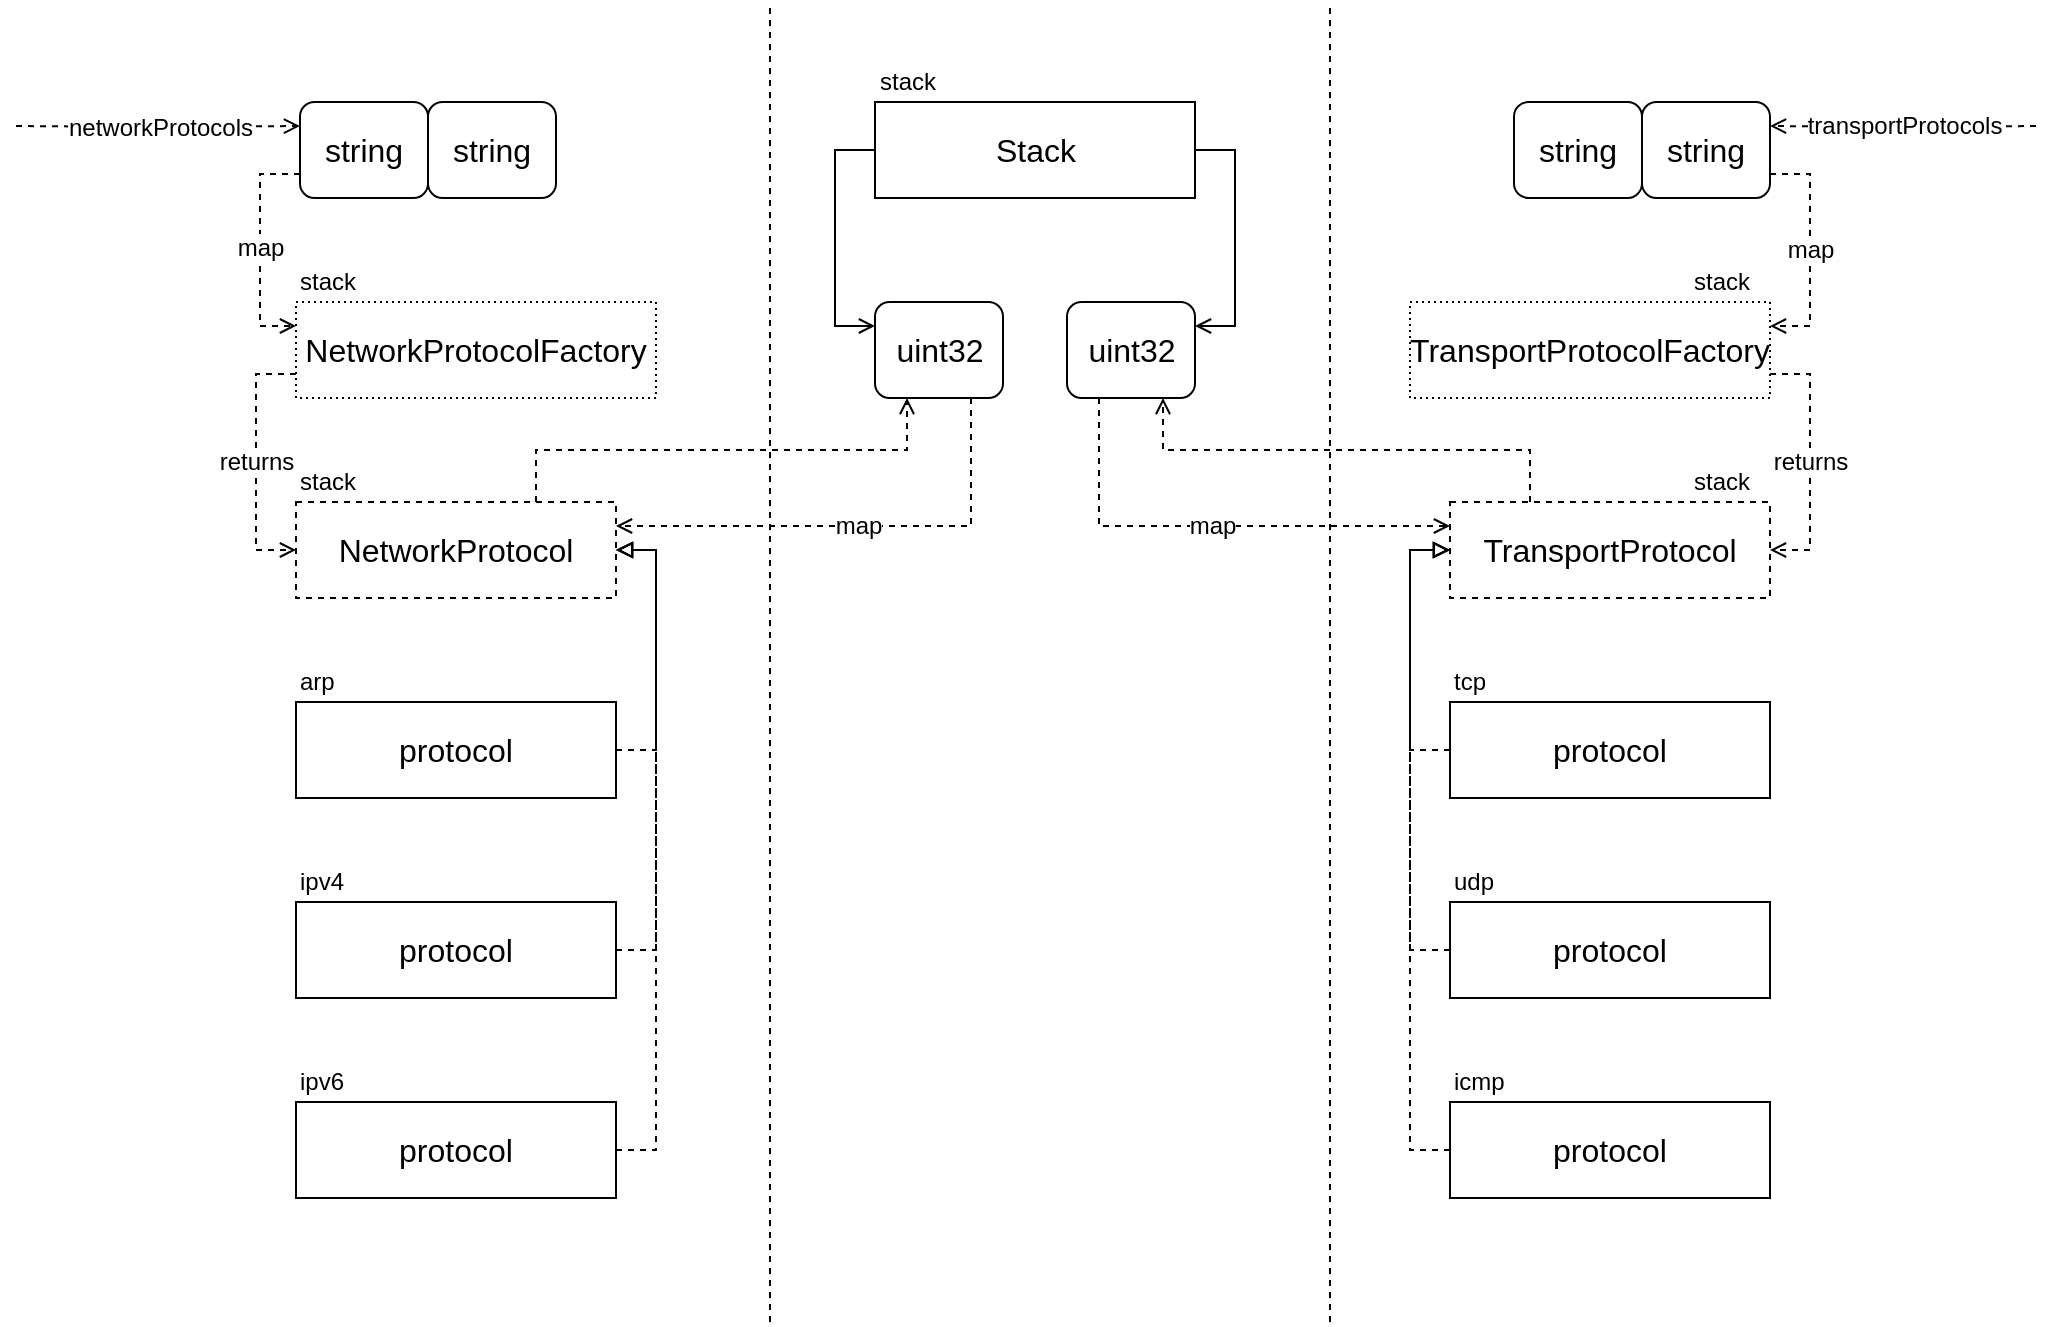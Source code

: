 <mxfile version="11.3.0" type="github" pages="2"><diagram id="cS0lqP3ILx-nDHTSTozG" name="protocol-management"><mxGraphModel grid="1" gridSize="10" guides="1" tooltips="1" connect="1" arrows="1" page="1" fold="1" pageScale="1" pageWidth="827" pageHeight="1169" math="0" shadow="0"><root><mxCell id="0"/><mxCell id="1" parent="0"/><mxCell id="mWLIPIh-VtMrBQBbwADS-49" style="edgeStyle=orthogonalEdgeStyle;rounded=0;orthogonalLoop=1;jettySize=auto;html=1;exitX=0.75;exitY=0;exitDx=0;exitDy=0;entryX=0.25;entryY=1;entryDx=0;entryDy=0;endArrow=open;endFill=0;fontSize=12;dashed=1;" edge="1" parent="1" source="mWLIPIh-VtMrBQBbwADS-1" target="mWLIPIh-VtMrBQBbwADS-45"><mxGeometry relative="1" as="geometry"/></mxCell><mxCell id="mWLIPIh-VtMrBQBbwADS-1" value="NetworkProtocol" style="rounded=0;whiteSpace=wrap;html=1;fontSize=16;dashed=1;" vertex="1" parent="1"><mxGeometry x="210" y="270" width="160" height="48" as="geometry"/></mxCell><mxCell id="mWLIPIh-VtMrBQBbwADS-3" value="returns" style="edgeStyle=orthogonalEdgeStyle;rounded=0;orthogonalLoop=1;jettySize=auto;html=1;exitX=0;exitY=0.75;exitDx=0;exitDy=0;endArrow=open;endFill=0;fontSize=12;dashed=1;entryX=0;entryY=0.5;entryDx=0;entryDy=0;" edge="1" parent="1" source="mWLIPIh-VtMrBQBbwADS-2" target="mWLIPIh-VtMrBQBbwADS-1"><mxGeometry relative="1" as="geometry"/></mxCell><mxCell id="mWLIPIh-VtMrBQBbwADS-2" value="NetworkProtocolFactory" style="rounded=0;whiteSpace=wrap;html=1;fontSize=16;dashed=1;dashPattern=1 2;" vertex="1" parent="1"><mxGeometry x="210" y="170" width="180" height="48" as="geometry"/></mxCell><mxCell id="mWLIPIh-VtMrBQBbwADS-5" value="map" style="edgeStyle=orthogonalEdgeStyle;rounded=0;orthogonalLoop=1;jettySize=auto;html=1;exitX=0;exitY=0.75;exitDx=0;exitDy=0;entryX=0;entryY=0.25;entryDx=0;entryDy=0;dashed=1;endArrow=open;endFill=0;fontSize=12;" edge="1" parent="1" source="mWLIPIh-VtMrBQBbwADS-4" target="mWLIPIh-VtMrBQBbwADS-2"><mxGeometry relative="1" as="geometry"/></mxCell><mxCell id="mWLIPIh-VtMrBQBbwADS-7" value="networkProtocols" style="edgeStyle=orthogonalEdgeStyle;rounded=0;orthogonalLoop=1;jettySize=auto;html=1;dashed=1;endArrow=open;endFill=0;fontSize=12;entryX=0;entryY=0.25;entryDx=0;entryDy=0;" edge="1" parent="1" target="mWLIPIh-VtMrBQBbwADS-4"><mxGeometry relative="1" as="geometry"><mxPoint x="90" y="94" as="targetPoint"/><mxPoint x="70" y="82" as="sourcePoint"/></mxGeometry></mxCell><mxCell id="mWLIPIh-VtMrBQBbwADS-4" value="string" style="rounded=1;whiteSpace=wrap;html=1;fontSize=16;" vertex="1" parent="1"><mxGeometry x="212" y="70" width="64" height="48" as="geometry"/></mxCell><mxCell id="mWLIPIh-VtMrBQBbwADS-6" value="string" style="rounded=1;whiteSpace=wrap;html=1;fontSize=16;" vertex="1" parent="1"><mxGeometry x="276" y="70" width="64" height="48" as="geometry"/></mxCell><mxCell id="mWLIPIh-VtMrBQBbwADS-50" style="edgeStyle=orthogonalEdgeStyle;rounded=0;orthogonalLoop=1;jettySize=auto;html=1;exitX=0.25;exitY=0;exitDx=0;exitDy=0;entryX=0.75;entryY=1;entryDx=0;entryDy=0;endArrow=open;endFill=0;fontSize=12;dashed=1;" edge="1" parent="1" source="mWLIPIh-VtMrBQBbwADS-8" target="mWLIPIh-VtMrBQBbwADS-46"><mxGeometry relative="1" as="geometry"/></mxCell><mxCell id="mWLIPIh-VtMrBQBbwADS-8" value="TransportProtocol" style="rounded=0;whiteSpace=wrap;html=1;fontSize=16;dashed=1;" vertex="1" parent="1"><mxGeometry x="787" y="270" width="160" height="48" as="geometry"/></mxCell><mxCell id="mWLIPIh-VtMrBQBbwADS-9" value="returns" style="edgeStyle=orthogonalEdgeStyle;rounded=0;orthogonalLoop=1;jettySize=auto;html=1;exitX=1;exitY=0.75;exitDx=0;exitDy=0;endArrow=open;endFill=0;fontSize=12;dashed=1;entryX=1;entryY=0.5;entryDx=0;entryDy=0;" edge="1" parent="1" source="mWLIPIh-VtMrBQBbwADS-10" target="mWLIPIh-VtMrBQBbwADS-8"><mxGeometry relative="1" as="geometry"/></mxCell><mxCell id="mWLIPIh-VtMrBQBbwADS-10" value="TransportProtocolFactory" style="rounded=0;whiteSpace=wrap;html=1;fontSize=16;dashed=1;dashPattern=1 2;" vertex="1" parent="1"><mxGeometry x="767" y="170" width="180" height="48" as="geometry"/></mxCell><mxCell id="mWLIPIh-VtMrBQBbwADS-11" value="map" style="edgeStyle=orthogonalEdgeStyle;rounded=0;orthogonalLoop=1;jettySize=auto;html=1;exitX=1;exitY=0.75;exitDx=0;exitDy=0;entryX=1;entryY=0.25;entryDx=0;entryDy=0;dashed=1;endArrow=open;endFill=0;fontSize=12;" edge="1" parent="1" source="mWLIPIh-VtMrBQBbwADS-14" target="mWLIPIh-VtMrBQBbwADS-10"><mxGeometry relative="1" as="geometry"/></mxCell><mxCell id="mWLIPIh-VtMrBQBbwADS-12" value="transportProtocols" style="edgeStyle=orthogonalEdgeStyle;rounded=0;orthogonalLoop=1;jettySize=auto;html=1;dashed=1;endArrow=open;endFill=0;fontSize=12;entryX=1;entryY=0.25;entryDx=0;entryDy=0;" edge="1" parent="1" target="mWLIPIh-VtMrBQBbwADS-14"><mxGeometry relative="1" as="geometry"><mxPoint x="420" y="84" as="targetPoint"/><mxPoint x="1080" y="82" as="sourcePoint"/></mxGeometry></mxCell><mxCell id="mWLIPIh-VtMrBQBbwADS-13" value="string" style="rounded=1;whiteSpace=wrap;html=1;fontSize=16;" vertex="1" parent="1"><mxGeometry x="819" y="70" width="64" height="48" as="geometry"/></mxCell><mxCell id="mWLIPIh-VtMrBQBbwADS-14" value="string" style="rounded=1;whiteSpace=wrap;html=1;fontSize=16;" vertex="1" parent="1"><mxGeometry x="883" y="70" width="64" height="48" as="geometry"/></mxCell><mxCell id="mWLIPIh-VtMrBQBbwADS-18" style="edgeStyle=orthogonalEdgeStyle;rounded=0;orthogonalLoop=1;jettySize=auto;html=1;exitX=1;exitY=0.5;exitDx=0;exitDy=0;entryX=1;entryY=0.5;entryDx=0;entryDy=0;dashed=1;endArrow=block;endFill=0;fontSize=12;" edge="1" parent="1" source="mWLIPIh-VtMrBQBbwADS-15" target="mWLIPIh-VtMrBQBbwADS-1"><mxGeometry relative="1" as="geometry"/></mxCell><mxCell id="mWLIPIh-VtMrBQBbwADS-15" value="protocol" style="rounded=0;whiteSpace=wrap;html=1;fontSize=16;" vertex="1" parent="1"><mxGeometry x="210" y="370" width="160" height="48" as="geometry"/></mxCell><mxCell id="mWLIPIh-VtMrBQBbwADS-20" style="edgeStyle=orthogonalEdgeStyle;rounded=0;orthogonalLoop=1;jettySize=auto;html=1;exitX=1;exitY=0.5;exitDx=0;exitDy=0;entryX=1;entryY=0.5;entryDx=0;entryDy=0;dashed=1;endArrow=block;endFill=0;fontSize=12;" edge="1" parent="1" source="mWLIPIh-VtMrBQBbwADS-16" target="mWLIPIh-VtMrBQBbwADS-1"><mxGeometry relative="1" as="geometry"/></mxCell><mxCell id="mWLIPIh-VtMrBQBbwADS-16" value="protocol" style="rounded=0;whiteSpace=wrap;html=1;fontSize=16;" vertex="1" parent="1"><mxGeometry x="210" y="470" width="160" height="48" as="geometry"/></mxCell><mxCell id="mWLIPIh-VtMrBQBbwADS-21" style="edgeStyle=orthogonalEdgeStyle;rounded=0;orthogonalLoop=1;jettySize=auto;html=1;exitX=1;exitY=0.5;exitDx=0;exitDy=0;entryX=1;entryY=0.5;entryDx=0;entryDy=0;dashed=1;endArrow=block;endFill=0;fontSize=12;" edge="1" parent="1" source="mWLIPIh-VtMrBQBbwADS-17" target="mWLIPIh-VtMrBQBbwADS-1"><mxGeometry relative="1" as="geometry"/></mxCell><mxCell id="mWLIPIh-VtMrBQBbwADS-17" value="protocol" style="rounded=0;whiteSpace=wrap;html=1;fontSize=16;" vertex="1" parent="1"><mxGeometry x="210" y="570" width="160" height="48" as="geometry"/></mxCell><mxCell id="mWLIPIh-VtMrBQBbwADS-23" value="stack" style="text;html=1;resizable=0;points=[];autosize=1;align=left;verticalAlign=top;spacingTop=-4;fontSize=12;" vertex="1" parent="1"><mxGeometry x="210" y="250" width="40" height="20" as="geometry"/></mxCell><mxCell id="mWLIPIh-VtMrBQBbwADS-25" value="stack" style="text;html=1;resizable=0;points=[];autosize=1;align=left;verticalAlign=top;spacingTop=-4;fontSize=12;" vertex="1" parent="1"><mxGeometry x="907" y="250" width="40" height="20" as="geometry"/></mxCell><mxCell id="mWLIPIh-VtMrBQBbwADS-26" value="arp" style="text;html=1;resizable=0;points=[];autosize=1;align=left;verticalAlign=top;spacingTop=-4;fontSize=12;" vertex="1" parent="1"><mxGeometry x="210" y="350" width="30" height="20" as="geometry"/></mxCell><mxCell id="mWLIPIh-VtMrBQBbwADS-27" value="ipv4" style="text;html=1;resizable=0;points=[];autosize=1;align=left;verticalAlign=top;spacingTop=-4;fontSize=12;" vertex="1" parent="1"><mxGeometry x="210" y="450" width="40" height="20" as="geometry"/></mxCell><mxCell id="mWLIPIh-VtMrBQBbwADS-28" value="ipv6" style="text;html=1;resizable=0;points=[];autosize=1;align=left;verticalAlign=top;spacingTop=-4;fontSize=12;" vertex="1" parent="1"><mxGeometry x="210" y="550" width="40" height="20" as="geometry"/></mxCell><mxCell id="mWLIPIh-VtMrBQBbwADS-36" style="edgeStyle=orthogonalEdgeStyle;rounded=0;orthogonalLoop=1;jettySize=auto;html=1;exitX=0;exitY=0.5;exitDx=0;exitDy=0;entryX=0;entryY=0.5;entryDx=0;entryDy=0;dashed=1;endArrow=block;endFill=0;fontSize=12;" edge="1" parent="1" source="mWLIPIh-VtMrBQBbwADS-29" target="mWLIPIh-VtMrBQBbwADS-8"><mxGeometry relative="1" as="geometry"/></mxCell><mxCell id="mWLIPIh-VtMrBQBbwADS-29" value="protocol" style="rounded=0;whiteSpace=wrap;html=1;fontSize=16;" vertex="1" parent="1"><mxGeometry x="787" y="370" width="160" height="48" as="geometry"/></mxCell><mxCell id="mWLIPIh-VtMrBQBbwADS-37" style="edgeStyle=orthogonalEdgeStyle;rounded=0;orthogonalLoop=1;jettySize=auto;html=1;exitX=0;exitY=0.5;exitDx=0;exitDy=0;entryX=0;entryY=0.5;entryDx=0;entryDy=0;dashed=1;endArrow=block;endFill=0;fontSize=12;" edge="1" parent="1" source="mWLIPIh-VtMrBQBbwADS-30" target="mWLIPIh-VtMrBQBbwADS-8"><mxGeometry relative="1" as="geometry"/></mxCell><mxCell id="mWLIPIh-VtMrBQBbwADS-30" value="protocol" style="rounded=0;whiteSpace=wrap;html=1;fontSize=16;" vertex="1" parent="1"><mxGeometry x="787" y="470" width="160" height="48" as="geometry"/></mxCell><mxCell id="mWLIPIh-VtMrBQBbwADS-38" style="edgeStyle=orthogonalEdgeStyle;rounded=0;orthogonalLoop=1;jettySize=auto;html=1;exitX=0;exitY=0.5;exitDx=0;exitDy=0;entryX=0;entryY=0.5;entryDx=0;entryDy=0;dashed=1;endArrow=block;endFill=0;fontSize=12;" edge="1" parent="1" source="mWLIPIh-VtMrBQBbwADS-31" target="mWLIPIh-VtMrBQBbwADS-8"><mxGeometry relative="1" as="geometry"/></mxCell><mxCell id="mWLIPIh-VtMrBQBbwADS-31" value="protocol" style="rounded=0;whiteSpace=wrap;html=1;fontSize=16;" vertex="1" parent="1"><mxGeometry x="787" y="570" width="160" height="48" as="geometry"/></mxCell><mxCell id="mWLIPIh-VtMrBQBbwADS-33" value="tcp" style="text;html=1;resizable=0;points=[];autosize=1;align=left;verticalAlign=top;spacingTop=-4;fontSize=12;" vertex="1" parent="1"><mxGeometry x="787" y="350" width="30" height="20" as="geometry"/></mxCell><mxCell id="mWLIPIh-VtMrBQBbwADS-34" value="udp" style="text;html=1;resizable=0;points=[];autosize=1;align=left;verticalAlign=top;spacingTop=-4;fontSize=12;" vertex="1" parent="1"><mxGeometry x="787" y="450" width="40" height="20" as="geometry"/></mxCell><mxCell id="mWLIPIh-VtMrBQBbwADS-35" value="icmp" style="text;html=1;resizable=0;points=[];autosize=1;align=left;verticalAlign=top;spacingTop=-4;fontSize=12;" vertex="1" parent="1"><mxGeometry x="787" y="550" width="40" height="20" as="geometry"/></mxCell><mxCell id="mWLIPIh-VtMrBQBbwADS-47" style="edgeStyle=orthogonalEdgeStyle;rounded=0;orthogonalLoop=1;jettySize=auto;html=1;exitX=0;exitY=0.5;exitDx=0;exitDy=0;entryX=0;entryY=0.25;entryDx=0;entryDy=0;endArrow=open;endFill=0;fontSize=12;" edge="1" parent="1" source="mWLIPIh-VtMrBQBbwADS-39" target="mWLIPIh-VtMrBQBbwADS-45"><mxGeometry relative="1" as="geometry"/></mxCell><mxCell id="mWLIPIh-VtMrBQBbwADS-48" style="edgeStyle=orthogonalEdgeStyle;rounded=0;orthogonalLoop=1;jettySize=auto;html=1;exitX=1;exitY=0.5;exitDx=0;exitDy=0;entryX=1;entryY=0.25;entryDx=0;entryDy=0;endArrow=open;endFill=0;fontSize=12;" edge="1" parent="1" source="mWLIPIh-VtMrBQBbwADS-39" target="mWLIPIh-VtMrBQBbwADS-46"><mxGeometry relative="1" as="geometry"/></mxCell><mxCell id="mWLIPIh-VtMrBQBbwADS-39" value="Stack" style="rounded=0;whiteSpace=wrap;html=1;fontSize=16;" vertex="1" parent="1"><mxGeometry x="499.5" y="70" width="160" height="48" as="geometry"/></mxCell><mxCell id="mWLIPIh-VtMrBQBbwADS-40" value="stack" style="text;html=1;resizable=0;points=[];autosize=1;align=left;verticalAlign=top;spacingTop=-4;fontSize=12;" vertex="1" parent="1"><mxGeometry x="210" y="150" width="40" height="20" as="geometry"/></mxCell><mxCell id="mWLIPIh-VtMrBQBbwADS-41" value="stack" style="text;html=1;resizable=0;points=[];autosize=1;align=left;verticalAlign=top;spacingTop=-4;fontSize=12;" vertex="1" parent="1"><mxGeometry x="907" y="150" width="40" height="20" as="geometry"/></mxCell><mxCell id="mWLIPIh-VtMrBQBbwADS-42" value="stack" style="text;html=1;resizable=0;points=[];autosize=1;align=left;verticalAlign=top;spacingTop=-4;fontSize=12;" vertex="1" parent="1"><mxGeometry x="499.5" y="50" width="40" height="20" as="geometry"/></mxCell><mxCell id="mWLIPIh-VtMrBQBbwADS-43" value="" style="endArrow=none;dashed=1;html=1;fontSize=12;" edge="1" parent="1"><mxGeometry width="50" height="50" relative="1" as="geometry"><mxPoint x="447" y="680" as="sourcePoint"/><mxPoint x="447" y="20" as="targetPoint"/></mxGeometry></mxCell><mxCell id="mWLIPIh-VtMrBQBbwADS-44" value="" style="endArrow=none;dashed=1;html=1;fontSize=12;" edge="1" parent="1"><mxGeometry width="50" height="50" relative="1" as="geometry"><mxPoint x="727" y="680" as="sourcePoint"/><mxPoint x="727" y="20" as="targetPoint"/></mxGeometry></mxCell><mxCell id="mWLIPIh-VtMrBQBbwADS-51" value="map" style="edgeStyle=orthogonalEdgeStyle;rounded=0;orthogonalLoop=1;jettySize=auto;html=1;exitX=0.75;exitY=1;exitDx=0;exitDy=0;entryX=1;entryY=0.25;entryDx=0;entryDy=0;dashed=1;endArrow=open;endFill=0;fontSize=12;" edge="1" parent="1" source="mWLIPIh-VtMrBQBbwADS-45" target="mWLIPIh-VtMrBQBbwADS-1"><mxGeometry relative="1" as="geometry"/></mxCell><mxCell id="mWLIPIh-VtMrBQBbwADS-45" value="uint32" style="rounded=1;whiteSpace=wrap;html=1;fontSize=16;" vertex="1" parent="1"><mxGeometry x="499.5" y="170" width="64" height="48" as="geometry"/></mxCell><mxCell id="mWLIPIh-VtMrBQBbwADS-52" value="map" style="edgeStyle=orthogonalEdgeStyle;rounded=0;orthogonalLoop=1;jettySize=auto;html=1;exitX=0.25;exitY=1;exitDx=0;exitDy=0;entryX=0;entryY=0.25;entryDx=0;entryDy=0;dashed=1;endArrow=open;endFill=0;fontSize=12;" edge="1" parent="1" source="mWLIPIh-VtMrBQBbwADS-46" target="mWLIPIh-VtMrBQBbwADS-8"><mxGeometry relative="1" as="geometry"/></mxCell><mxCell id="mWLIPIh-VtMrBQBbwADS-46" value="uint32" style="rounded=1;whiteSpace=wrap;html=1;fontSize=16;" vertex="1" parent="1"><mxGeometry x="595.5" y="170" width="64" height="48" as="geometry"/></mxCell></root></mxGraphModel></diagram><diagram id="BV10DFAQzazbZPG0z7r7" name="nic"><mxGraphModel dx="906" dy="546" grid="1" gridSize="10" guides="1" tooltips="1" connect="1" arrows="1" fold="1" page="1" pageScale="1" pageWidth="827" pageHeight="1169" math="0" shadow="0"><root><mxCell id="G5g5UIsqPXC1rWWUJuq0-0"/><mxCell id="G5g5UIsqPXC1rWWUJuq0-1" parent="G5g5UIsqPXC1rWWUJuq0-0"/><mxCell id="F69gN5CxKPWDfX4fge-2-3" value="nics" style="edgeStyle=orthogonalEdgeStyle;rounded=0;orthogonalLoop=1;jettySize=auto;html=1;exitX=1;exitY=0.5;exitDx=0;exitDy=0;entryX=0;entryY=0.5;entryDx=0;entryDy=0;endArrow=open;endFill=0;fontSize=12;" edge="1" parent="G5g5UIsqPXC1rWWUJuq0-1" source="F69gN5CxKPWDfX4fge-2-0" target="F69gN5CxKPWDfX4fge-2-2"><mxGeometry relative="1" as="geometry"/></mxCell><mxCell id="F69gN5CxKPWDfX4fge-2-0" value="Stack" style="rounded=0;whiteSpace=wrap;html=1;fontSize=16;" vertex="1" parent="G5g5UIsqPXC1rWWUJuq0-1"><mxGeometry x="171" y="108" width="160" height="48" as="geometry"/></mxCell><mxCell id="F69gN5CxKPWDfX4fge-2-6" value="stack" style="edgeStyle=orthogonalEdgeStyle;rounded=0;orthogonalLoop=1;jettySize=auto;html=1;entryX=0;entryY=0.5;entryDx=0;entryDy=0;endArrow=open;endFill=0;fontSize=12;exitX=0;exitY=0.5;exitDx=0;exitDy=0;" edge="1" parent="G5g5UIsqPXC1rWWUJuq0-1" source="F69gN5CxKPWDfX4fge-2-1" target="F69gN5CxKPWDfX4fge-2-0"><mxGeometry relative="1" as="geometry"><mxPoint x="171" y="270" as="sourcePoint"/></mxGeometry></mxCell><mxCell id="F69gN5CxKPWDfX4fge-2-9" value="linkEP" style="edgeStyle=orthogonalEdgeStyle;rounded=0;orthogonalLoop=1;jettySize=auto;html=1;exitX=0.25;exitY=1;exitDx=0;exitDy=0;entryX=0.25;entryY=0;entryDx=0;entryDy=0;endArrow=open;endFill=0;fontSize=12;" edge="1" parent="G5g5UIsqPXC1rWWUJuq0-1" source="F69gN5CxKPWDfX4fge-2-1" target="F69gN5CxKPWDfX4fge-2-8"><mxGeometry relative="1" as="geometry"/></mxCell><mxCell id="F69gN5CxKPWDfX4fge-2-1" value="NIC" style="rounded=0;whiteSpace=wrap;html=1;fontSize=16;" vertex="1" parent="G5g5UIsqPXC1rWWUJuq0-1"><mxGeometry x="171" y="258" width="160" height="48" as="geometry"/></mxCell><mxCell id="F69gN5CxKPWDfX4fge-2-5" value="map" style="edgeStyle=orthogonalEdgeStyle;rounded=0;orthogonalLoop=1;jettySize=auto;html=1;exitX=0;exitY=0.75;exitDx=0;exitDy=0;entryX=1;entryY=0.25;entryDx=0;entryDy=0;endArrow=open;endFill=0;fontSize=12;dashed=1;" edge="1" parent="G5g5UIsqPXC1rWWUJuq0-1" source="F69gN5CxKPWDfX4fge-2-2" target="F69gN5CxKPWDfX4fge-2-1"><mxGeometry relative="1" as="geometry"/></mxCell><mxCell id="F69gN5CxKPWDfX4fge-2-2" value="uint32" style="rounded=1;whiteSpace=wrap;html=1;fontSize=16;fontStyle=3" vertex="1" parent="G5g5UIsqPXC1rWWUJuq0-1"><mxGeometry x="461" y="108" width="64" height="48" as="geometry"/></mxCell><mxCell id="F69gN5CxKPWDfX4fge-2-4" value="uint32" style="rounded=1;whiteSpace=wrap;html=1;fontSize=16;fontStyle=3" vertex="1" parent="G5g5UIsqPXC1rWWUJuq0-1"><mxGeometry x="525" y="108" width="64" height="48" as="geometry"/></mxCell><mxCell id="F69gN5CxKPWDfX4fge-2-7" value="tcpip.NICID" style="text;html=1;resizable=0;points=[];autosize=1;align=left;verticalAlign=top;spacingTop=-4;fontSize=12;" vertex="1" parent="G5g5UIsqPXC1rWWUJuq0-1"><mxGeometry x="461" y="88" width="80" height="20" as="geometry"/></mxCell><mxCell id="F69gN5CxKPWDfX4fge-2-12" value="Attach()" style="edgeStyle=orthogonalEdgeStyle;rounded=0;orthogonalLoop=1;jettySize=auto;html=1;exitX=0.75;exitY=0;exitDx=0;exitDy=0;entryX=0.75;entryY=1;entryDx=0;entryDy=0;endArrow=open;endFill=0;fontSize=12;dashed=1;" edge="1" parent="G5g5UIsqPXC1rWWUJuq0-1" source="F69gN5CxKPWDfX4fge-2-8" target="F69gN5CxKPWDfX4fge-2-1"><mxGeometry relative="1" as="geometry"/></mxCell><mxCell id="F69gN5CxKPWDfX4fge-2-15" style="edgeStyle=orthogonalEdgeStyle;rounded=0;orthogonalLoop=1;jettySize=auto;html=1;entryX=0;entryY=0.75;entryDx=0;entryDy=0;dashed=1;endArrow=block;endFill=0;fontSize=12;exitX=1;exitY=0.75;exitDx=0;exitDy=0;" edge="1" parent="G5g5UIsqPXC1rWWUJuq0-1" source="F69gN5CxKPWDfX4fge-2-1" target="F69gN5CxKPWDfX4fge-2-11"><mxGeometry relative="1" as="geometry"><mxPoint x="323" y="282" as="sourcePoint"/></mxGeometry></mxCell><mxCell id="F69gN5CxKPWDfX4fge-2-8" value="LinkEndpoint" style="rounded=0;whiteSpace=wrap;html=1;fontSize=16;dashed=1;" vertex="1" parent="G5g5UIsqPXC1rWWUJuq0-1"><mxGeometry x="171" y="408" width="160" height="48" as="geometry"/></mxCell><mxCell id="F69gN5CxKPWDfX4fge-2-11" value="NetworkDispatcher" style="rounded=0;whiteSpace=wrap;html=1;fontSize=16;dashed=1;" vertex="1" parent="G5g5UIsqPXC1rWWUJuq0-1"><mxGeometry x="461" y="258" width="160" height="48" as="geometry"/></mxCell><mxCell id="F69gN5CxKPWDfX4fge-2-17" style="edgeStyle=orthogonalEdgeStyle;rounded=0;orthogonalLoop=1;jettySize=auto;html=1;exitX=0.5;exitY=0;exitDx=0;exitDy=0;dashed=1;endArrow=block;endFill=0;fontSize=12;" edge="1" parent="G5g5UIsqPXC1rWWUJuq0-1" source="F69gN5CxKPWDfX4fge-2-16" target="F69gN5CxKPWDfX4fge-2-8"><mxGeometry relative="1" as="geometry"/></mxCell><mxCell id="F69gN5CxKPWDfX4fge-2-21" value="inboundDispatchers" style="edgeStyle=orthogonalEdgeStyle;rounded=0;orthogonalLoop=1;jettySize=auto;html=1;exitX=1;exitY=0.5;exitDx=0;exitDy=0;endArrow=open;endFill=0;fontSize=12;entryX=0;entryY=0.5;entryDx=0;entryDy=0;" edge="1" parent="G5g5UIsqPXC1rWWUJuq0-1" source="F69gN5CxKPWDfX4fge-2-16" target="zMaYw0CZvkL2kK0jkYoY-0"><mxGeometry relative="1" as="geometry"><mxPoint x="453" y="582" as="targetPoint"/></mxGeometry></mxCell><mxCell id="F69gN5CxKPWDfX4fge-2-16" value="endpoint" style="rounded=0;whiteSpace=wrap;html=1;fontSize=16;" vertex="1" parent="G5g5UIsqPXC1rWWUJuq0-1"><mxGeometry x="171" y="558" width="160" height="48" as="geometry"/></mxCell><mxCell id="zMaYw0CZvkL2kK0jkYoY-8" value="III. Dispatch" style="edgeStyle=orthogonalEdgeStyle;rounded=0;orthogonalLoop=1;jettySize=auto;html=1;exitX=0.5;exitY=0;exitDx=0;exitDy=0;entryX=1;entryY=0.5;entryDx=0;entryDy=0;dashed=1;startArrow=none;startFill=0;endArrow=open;endFill=0;fontSize=12;strokeColor=#FF8000;fontColor=#FF8000;" edge="1" parent="G5g5UIsqPXC1rWWUJuq0-1" source="F69gN5CxKPWDfX4fge-2-18" target="F69gN5CxKPWDfX4fge-2-11"><mxGeometry relative="1" as="geometry"/></mxCell><mxCell id="F69gN5CxKPWDfX4fge-2-18" value="linkDispatcher" style="rounded=0;whiteSpace=wrap;html=1;fontSize=16;dashed=1;" vertex="1" parent="G5g5UIsqPXC1rWWUJuq0-1"><mxGeometry x="623" y="558" width="160" height="48" as="geometry"/></mxCell><mxCell id="F69gN5CxKPWDfX4fge-2-20" style="edgeStyle=orthogonalEdgeStyle;rounded=0;orthogonalLoop=1;jettySize=auto;html=1;exitX=0.5;exitY=0;exitDx=0;exitDy=0;dashed=1;endArrow=block;endFill=0;fontSize=12;" edge="1" parent="G5g5UIsqPXC1rWWUJuq0-1" source="F69gN5CxKPWDfX4fge-2-19" target="F69gN5CxKPWDfX4fge-2-18"><mxGeometry relative="1" as="geometry"/></mxCell><mxCell id="zMaYw0CZvkL2kK0jkYoY-4" style="edgeStyle=orthogonalEdgeStyle;rounded=0;orthogonalLoop=1;jettySize=auto;html=1;exitX=0;exitY=0.5;exitDx=0;exitDy=0;entryX=0.5;entryY=1;entryDx=0;entryDy=0;dashed=1;endArrow=open;endFill=0;fontSize=12;startArrow=open;startFill=0;" edge="1" parent="G5g5UIsqPXC1rWWUJuq0-1" source="F69gN5CxKPWDfX4fge-2-19" target="zMaYw0CZvkL2kK0jkYoY-0"><mxGeometry relative="1" as="geometry"/></mxCell><mxCell id="F69gN5CxKPWDfX4fge-2-19" value="readVDispatcher" style="rounded=0;whiteSpace=wrap;html=1;fontSize=16;" vertex="1" parent="G5g5UIsqPXC1rWWUJuq0-1"><mxGeometry x="623" y="708" width="160" height="48" as="geometry"/></mxCell><mxCell id="zMaYw0CZvkL2kK0jkYoY-0" value="" style="rounded=0;whiteSpace=wrap;html=1;fontSize=16;" vertex="1" parent="G5g5UIsqPXC1rWWUJuq0-1"><mxGeometry x="461" y="558" width="32" height="48" as="geometry"/></mxCell><mxCell id="zMaYw0CZvkL2kK0jkYoY-3" value="typeof" style="edgeStyle=orthogonalEdgeStyle;rounded=0;orthogonalLoop=1;jettySize=auto;html=1;exitX=1;exitY=0.5;exitDx=0;exitDy=0;entryX=0;entryY=0.5;entryDx=0;entryDy=0;endArrow=open;endFill=0;fontSize=12;dashed=1;" edge="1" parent="G5g5UIsqPXC1rWWUJuq0-1" source="zMaYw0CZvkL2kK0jkYoY-2" target="F69gN5CxKPWDfX4fge-2-18"><mxGeometry relative="1" as="geometry"/></mxCell><mxCell id="zMaYw0CZvkL2kK0jkYoY-2" value="" style="rounded=0;whiteSpace=wrap;html=1;fontSize=16;" vertex="1" parent="G5g5UIsqPXC1rWWUJuq0-1"><mxGeometry x="493" y="558" width="32" height="48" as="geometry"/></mxCell><mxCell id="zMaYw0CZvkL2kK0jkYoY-6" value="II. Read from FD" style="edgeStyle=orthogonalEdgeStyle;rounded=0;orthogonalLoop=1;jettySize=auto;html=1;exitX=0.5;exitY=0;exitDx=0;exitDy=0;entryX=0.5;entryY=1;entryDx=0;entryDy=0;dashed=1;startArrow=none;startFill=0;endArrow=open;endFill=0;fontSize=12;strokeColor=#FF8000;fontColor=#FF8000;" edge="1" parent="G5g5UIsqPXC1rWWUJuq0-1" source="zMaYw0CZvkL2kK0jkYoY-5" target="F69gN5CxKPWDfX4fge-2-19"><mxGeometry relative="1" as="geometry"/></mxCell><mxCell id="zMaYw0CZvkL2kK0jkYoY-7" value="I. Data Received" style="edgeStyle=orthogonalEdgeStyle;rounded=0;orthogonalLoop=1;jettySize=auto;html=1;dashed=1;startArrow=none;startFill=0;endArrow=open;endFill=0;fontSize=12;entryX=0.5;entryY=1;entryDx=0;entryDy=0;strokeColor=#FF8000;fontColor=#FF8000;" edge="1" parent="G5g5UIsqPXC1rWWUJuq0-1" target="zMaYw0CZvkL2kK0jkYoY-5"><mxGeometry relative="1" as="geometry"><mxPoint x="703" y="980" as="targetPoint"/><mxPoint x="703" y="980" as="sourcePoint"/></mxGeometry></mxCell><mxCell id="zMaYw0CZvkL2kK0jkYoY-5" value="File Descriptor" style="rounded=0;whiteSpace=wrap;html=1;fontSize=16;fontStyle=3" vertex="1" parent="G5g5UIsqPXC1rWWUJuq0-1"><mxGeometry x="623" y="858" width="160" height="48" as="geometry"/></mxCell><mxCell id="zMaYw0CZvkL2kK0jkYoY-9" value="stack" style="text;html=1;resizable=0;points=[];autosize=1;align=left;verticalAlign=top;spacingTop=-4;fontSize=12;fontColor=#000000;" vertex="1" parent="G5g5UIsqPXC1rWWUJuq0-1"><mxGeometry x="171" y="88" width="40" height="20" as="geometry"/></mxCell><mxCell id="zMaYw0CZvkL2kK0jkYoY-10" value="stack" style="text;html=1;resizable=0;points=[];autosize=1;align=left;verticalAlign=top;spacingTop=-4;fontSize=12;fontColor=#000000;" vertex="1" parent="G5g5UIsqPXC1rWWUJuq0-1"><mxGeometry x="171" y="238" width="40" height="20" as="geometry"/></mxCell><mxCell id="zMaYw0CZvkL2kK0jkYoY-11" value="stack" style="text;html=1;resizable=0;points=[];autosize=1;align=left;verticalAlign=top;spacingTop=-4;fontSize=12;fontColor=#000000;" vertex="1" parent="G5g5UIsqPXC1rWWUJuq0-1"><mxGeometry x="461" y="238" width="40" height="20" as="geometry"/></mxCell><mxCell id="zMaYw0CZvkL2kK0jkYoY-12" value="stack" style="text;html=1;resizable=0;points=[];autosize=1;align=left;verticalAlign=top;spacingTop=-4;fontSize=12;fontColor=#000000;" vertex="1" parent="G5g5UIsqPXC1rWWUJuq0-1"><mxGeometry x="171" y="387" width="40" height="20" as="geometry"/></mxCell><mxCell id="zMaYw0CZvkL2kK0jkYoY-13" value="fdbased" style="text;html=1;resizable=0;points=[];autosize=1;align=left;verticalAlign=top;spacingTop=-4;fontSize=12;fontColor=#000000;" vertex="1" parent="G5g5UIsqPXC1rWWUJuq0-1"><mxGeometry x="171" y="537" width="60" height="20" as="geometry"/></mxCell><mxCell id="zMaYw0CZvkL2kK0jkYoY-14" value="fdbased" style="text;html=1;resizable=0;points=[];autosize=1;align=left;verticalAlign=top;spacingTop=-4;fontSize=12;fontColor=#000000;" vertex="1" parent="G5g5UIsqPXC1rWWUJuq0-1"><mxGeometry x="623" y="538" width="60" height="20" as="geometry"/></mxCell><mxCell id="zMaYw0CZvkL2kK0jkYoY-15" value="fdbased" style="text;html=1;resizable=0;points=[];autosize=1;align=left;verticalAlign=top;spacingTop=-4;fontSize=12;fontColor=#000000;" vertex="1" parent="G5g5UIsqPXC1rWWUJuq0-1"><mxGeometry x="623" y="688" width="60" height="20" as="geometry"/></mxCell><mxCell id="zMaYw0CZvkL2kK0jkYoY-16" value="" style="endArrow=none;dashed=1;html=1;strokeColor=#000000;fontSize=12;fontColor=#000000;" edge="1" parent="G5g5UIsqPXC1rWWUJuq0-1"><mxGeometry width="50" height="50" relative="1" as="geometry"><mxPoint x="13" y="500" as="sourcePoint"/><mxPoint x="813" y="500" as="targetPoint"/></mxGeometry></mxCell><mxCell id="zMaYw0CZvkL2kK0jkYoY-17" value="Link Layer" style="text;html=1;resizable=0;points=[];autosize=1;align=left;verticalAlign=top;spacingTop=-4;fontSize=12;fontColor=#000000;" vertex="1" parent="G5g5UIsqPXC1rWWUJuq0-1"><mxGeometry x="30" y="518" width="70" height="20" as="geometry"/></mxCell></root></mxGraphModel></diagram></mxfile>